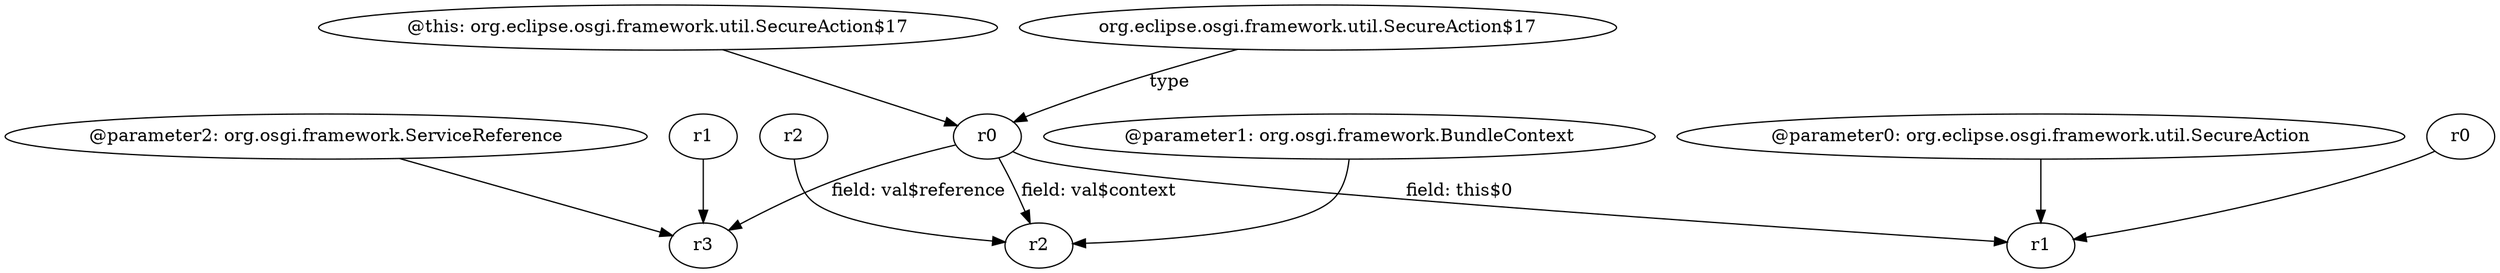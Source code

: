 digraph g {
0[label="r0"]
1[label="r3"]
0->1[label="field: val$reference"]
2[label="@parameter1: org.osgi.framework.BundleContext"]
3[label="r2"]
2->3[label=""]
0->3[label="field: val$context"]
4[label="r1"]
0->4[label="field: this$0"]
5[label="@parameter2: org.osgi.framework.ServiceReference"]
5->1[label=""]
6[label="r1"]
6->1[label=""]
7[label="@this: org.eclipse.osgi.framework.util.SecureAction$17"]
7->0[label=""]
8[label="@parameter0: org.eclipse.osgi.framework.util.SecureAction"]
8->4[label=""]
9[label="org.eclipse.osgi.framework.util.SecureAction$17"]
9->0[label="type"]
10[label="r0"]
10->4[label=""]
11[label="r2"]
11->3[label=""]
}